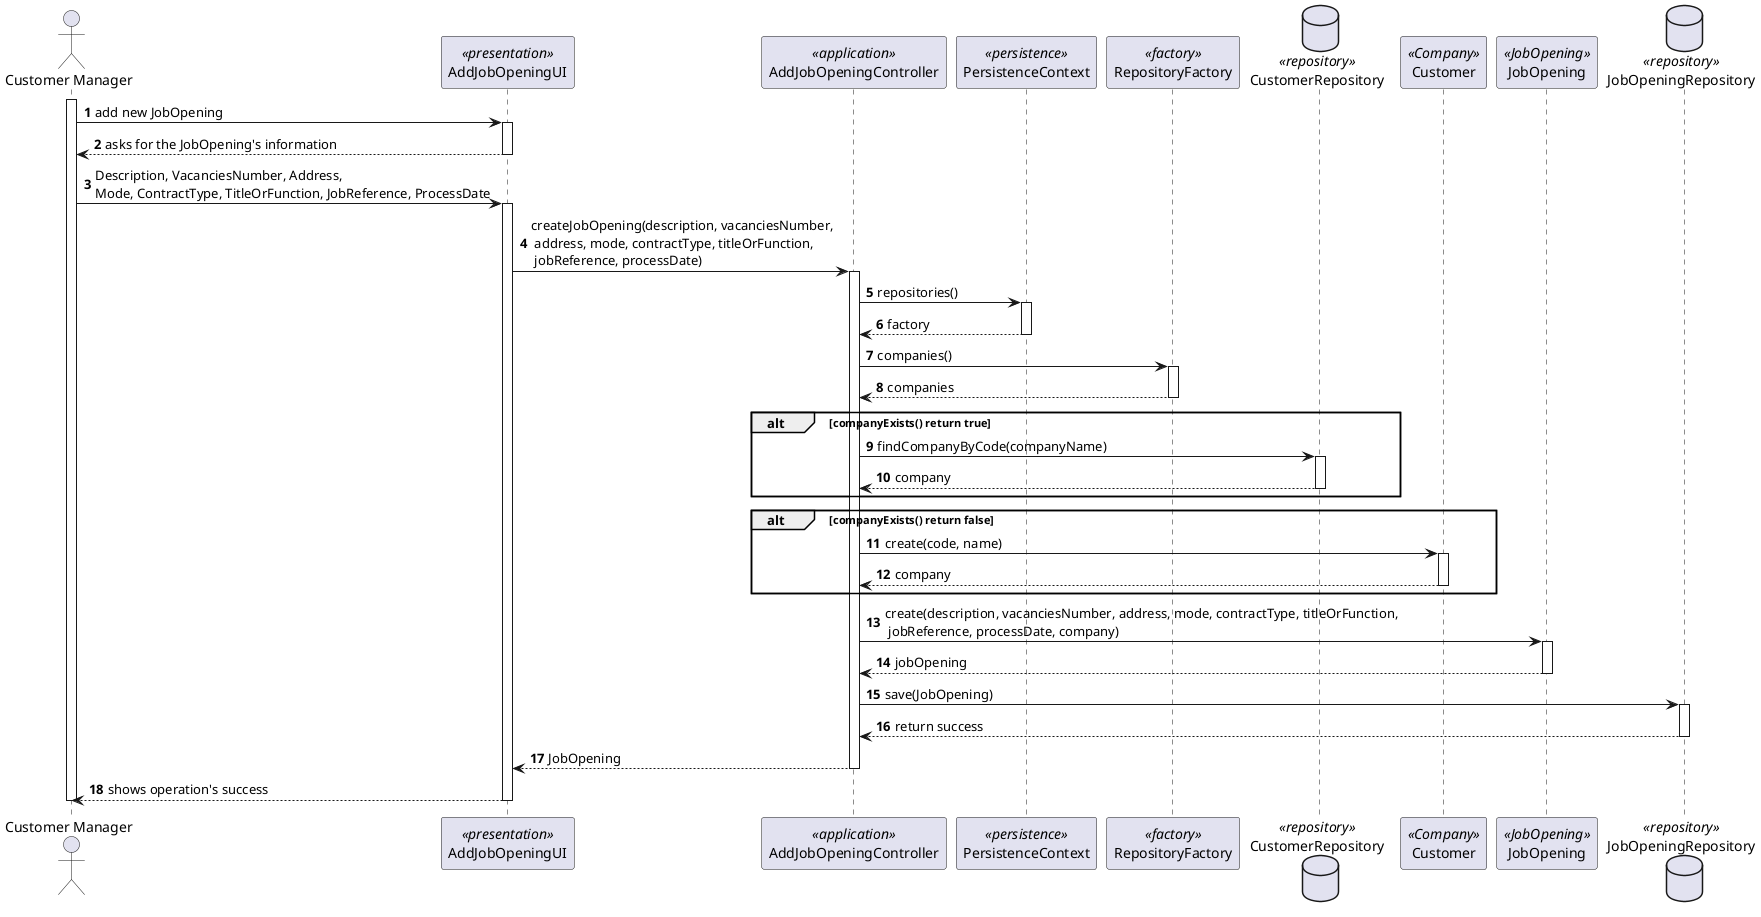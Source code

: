 @startuml
autonumber


actor "Customer Manager" as CM
participant AddJobOpeningUI <<presentation>>
participant AddJobOpeningController <<application>>
participant PersistenceContext <<persistence>>
participant RepositoryFactory <<factory>>
database CustomerRepository <<repository>>
participant Customer <<Company>>
participant JobOpening <<JobOpening>>
database JobOpeningRepository <<repository>>

activate CM


    CM -> AddJobOpeningUI: add new JobOpening

        activate AddJobOpeningUI

    AddJobOpeningUI --> CM: asks for the JobOpening's information

        deactivate AddJobOpeningUI

    CM -> AddJobOpeningUI : Description, VacanciesNumber, Address, \nMode, ContractType, TitleOrFunction, JobReference, ProcessDate

        activate AddJobOpeningUI

    AddJobOpeningUI -> AddJobOpeningController: createJobOpening(description, vacanciesNumber, \n address, mode, contractType, titleOrFunction, \n jobReference, processDate)

        activate AddJobOpeningController

    AddJobOpeningController -> PersistenceContext : repositories()

        activate PersistenceContext

    PersistenceContext --> AddJobOpeningController : factory

        deactivate PersistenceContext

    AddJobOpeningController -> RepositoryFactory : companies()

        activate RepositoryFactory

    RepositoryFactory --> AddJobOpeningController : companies

        deactivate RepositoryFactory

alt companyExists() return true

    AddJobOpeningController -> CustomerRepository : findCompanyByCode(companyName)
        activate CustomerRepository

    CustomerRepository --> AddJobOpeningController : company
        deactivate CustomerRepository
end alt


alt companyExists() return false
    AddJobOpeningController -> Customer: create(code, name)
        activate Customer

    Customer --> AddJobOpeningController: company
        deactivate Customer
end alt

    AddJobOpeningController -> JobOpening: create(description, vacanciesNumber, address, mode, contractType, titleOrFunction, \n jobReference, processDate, company)

        activate JobOpening

    JobOpening --> AddJobOpeningController: jobOpening

        deactivate JobOpening

    AddJobOpeningController -> JobOpeningRepository : save(JobOpening)

        activate JobOpeningRepository

    JobOpeningRepository --> AddJobOpeningController: return success

        deactivate JobOpeningRepository

    AddJobOpeningController --> AddJobOpeningUI : JobOpening

        deactivate AddJobOpeningController

    AddJobOpeningUI --> CM : shows operation's success

        deactivate AddJobOpeningUI

        deactivate CM

@enduml